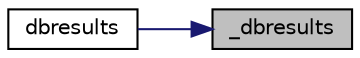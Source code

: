 digraph "_dbresults"
{
 // LATEX_PDF_SIZE
  edge [fontname="Helvetica",fontsize="10",labelfontname="Helvetica",labelfontsize="10"];
  node [fontname="Helvetica",fontsize="10",shape=record];
  rankdir="RL";
  Node1 [label="_dbresults",height=0.2,width=0.4,color="black", fillcolor="grey75", style="filled", fontcolor="black",tooltip=" "];
  Node1 -> Node2 [dir="back",color="midnightblue",fontsize="10",style="solid",fontname="Helvetica"];
  Node2 [label="dbresults",height=0.2,width=0.4,color="black", fillcolor="white", style="filled",URL="$a00548.html#ga4e26d949be2c3bf71b1a33c75b11d931",tooltip="Set up query results."];
}
